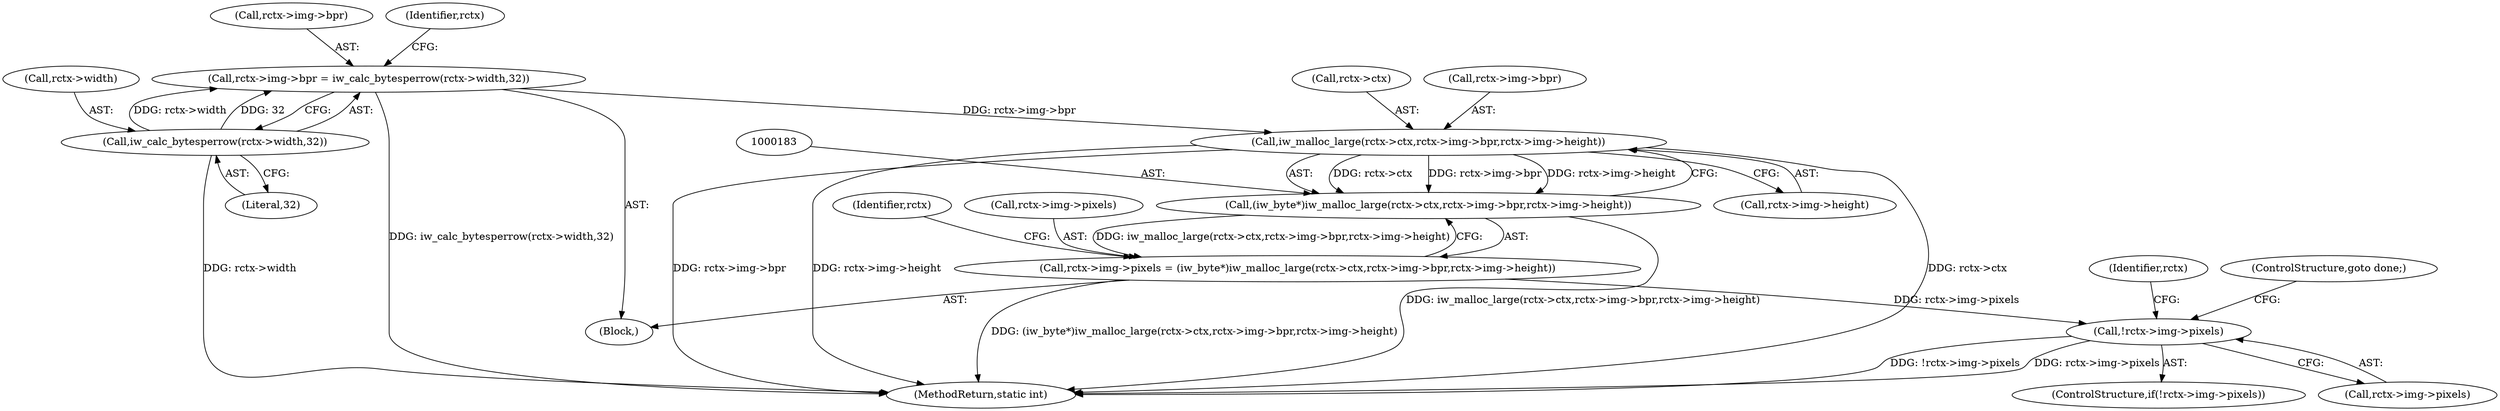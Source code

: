 digraph "0_imageworsener_a4f247707f08e322f0b41e82c3e06e224240a654@API" {
"1000184" [label="(Call,iw_malloc_large(rctx->ctx,rctx->img->bpr,rctx->img->height))"];
"1000165" [label="(Call,rctx->img->bpr = iw_calc_bytesperrow(rctx->width,32))"];
"1000171" [label="(Call,iw_calc_bytesperrow(rctx->width,32))"];
"1000182" [label="(Call,(iw_byte*)iw_malloc_large(rctx->ctx,rctx->img->bpr,rctx->img->height))"];
"1000176" [label="(Call,rctx->img->pixels = (iw_byte*)iw_malloc_large(rctx->ctx,rctx->img->bpr,rctx->img->height))"];
"1000199" [label="(Call,!rctx->img->pixels)"];
"1000193" [label="(Call,rctx->img->height)"];
"1000199" [label="(Call,!rctx->img->pixels)"];
"1000175" [label="(Literal,32)"];
"1000200" [label="(Call,rctx->img->pixels)"];
"1000165" [label="(Call,rctx->img->bpr = iw_calc_bytesperrow(rctx->width,32))"];
"1000202" [label="(Identifier,rctx)"];
"1000172" [label="(Call,rctx->width)"];
"1000171" [label="(Call,iw_calc_bytesperrow(rctx->width,32))"];
"1000102" [label="(Block,)"];
"1000185" [label="(Call,rctx->ctx)"];
"1000176" [label="(Call,rctx->img->pixels = (iw_byte*)iw_malloc_large(rctx->ctx,rctx->img->bpr,rctx->img->height))"];
"1000166" [label="(Call,rctx->img->bpr)"];
"1000198" [label="(ControlStructure,if(!rctx->img->pixels))"];
"1000209" [label="(Identifier,rctx)"];
"1000228" [label="(MethodReturn,static int)"];
"1000184" [label="(Call,iw_malloc_large(rctx->ctx,rctx->img->bpr,rctx->img->height))"];
"1000188" [label="(Call,rctx->img->bpr)"];
"1000177" [label="(Call,rctx->img->pixels)"];
"1000205" [label="(ControlStructure,goto done;)"];
"1000182" [label="(Call,(iw_byte*)iw_malloc_large(rctx->ctx,rctx->img->bpr,rctx->img->height))"];
"1000179" [label="(Identifier,rctx)"];
"1000184" -> "1000182"  [label="AST: "];
"1000184" -> "1000193"  [label="CFG: "];
"1000185" -> "1000184"  [label="AST: "];
"1000188" -> "1000184"  [label="AST: "];
"1000193" -> "1000184"  [label="AST: "];
"1000182" -> "1000184"  [label="CFG: "];
"1000184" -> "1000228"  [label="DDG: rctx->ctx"];
"1000184" -> "1000228"  [label="DDG: rctx->img->bpr"];
"1000184" -> "1000228"  [label="DDG: rctx->img->height"];
"1000184" -> "1000182"  [label="DDG: rctx->ctx"];
"1000184" -> "1000182"  [label="DDG: rctx->img->bpr"];
"1000184" -> "1000182"  [label="DDG: rctx->img->height"];
"1000165" -> "1000184"  [label="DDG: rctx->img->bpr"];
"1000165" -> "1000102"  [label="AST: "];
"1000165" -> "1000171"  [label="CFG: "];
"1000166" -> "1000165"  [label="AST: "];
"1000171" -> "1000165"  [label="AST: "];
"1000179" -> "1000165"  [label="CFG: "];
"1000165" -> "1000228"  [label="DDG: iw_calc_bytesperrow(rctx->width,32)"];
"1000171" -> "1000165"  [label="DDG: rctx->width"];
"1000171" -> "1000165"  [label="DDG: 32"];
"1000171" -> "1000175"  [label="CFG: "];
"1000172" -> "1000171"  [label="AST: "];
"1000175" -> "1000171"  [label="AST: "];
"1000171" -> "1000228"  [label="DDG: rctx->width"];
"1000182" -> "1000176"  [label="AST: "];
"1000183" -> "1000182"  [label="AST: "];
"1000176" -> "1000182"  [label="CFG: "];
"1000182" -> "1000228"  [label="DDG: iw_malloc_large(rctx->ctx,rctx->img->bpr,rctx->img->height)"];
"1000182" -> "1000176"  [label="DDG: iw_malloc_large(rctx->ctx,rctx->img->bpr,rctx->img->height)"];
"1000176" -> "1000102"  [label="AST: "];
"1000177" -> "1000176"  [label="AST: "];
"1000202" -> "1000176"  [label="CFG: "];
"1000176" -> "1000228"  [label="DDG: (iw_byte*)iw_malloc_large(rctx->ctx,rctx->img->bpr,rctx->img->height)"];
"1000176" -> "1000199"  [label="DDG: rctx->img->pixels"];
"1000199" -> "1000198"  [label="AST: "];
"1000199" -> "1000200"  [label="CFG: "];
"1000200" -> "1000199"  [label="AST: "];
"1000205" -> "1000199"  [label="CFG: "];
"1000209" -> "1000199"  [label="CFG: "];
"1000199" -> "1000228"  [label="DDG: !rctx->img->pixels"];
"1000199" -> "1000228"  [label="DDG: rctx->img->pixels"];
}
